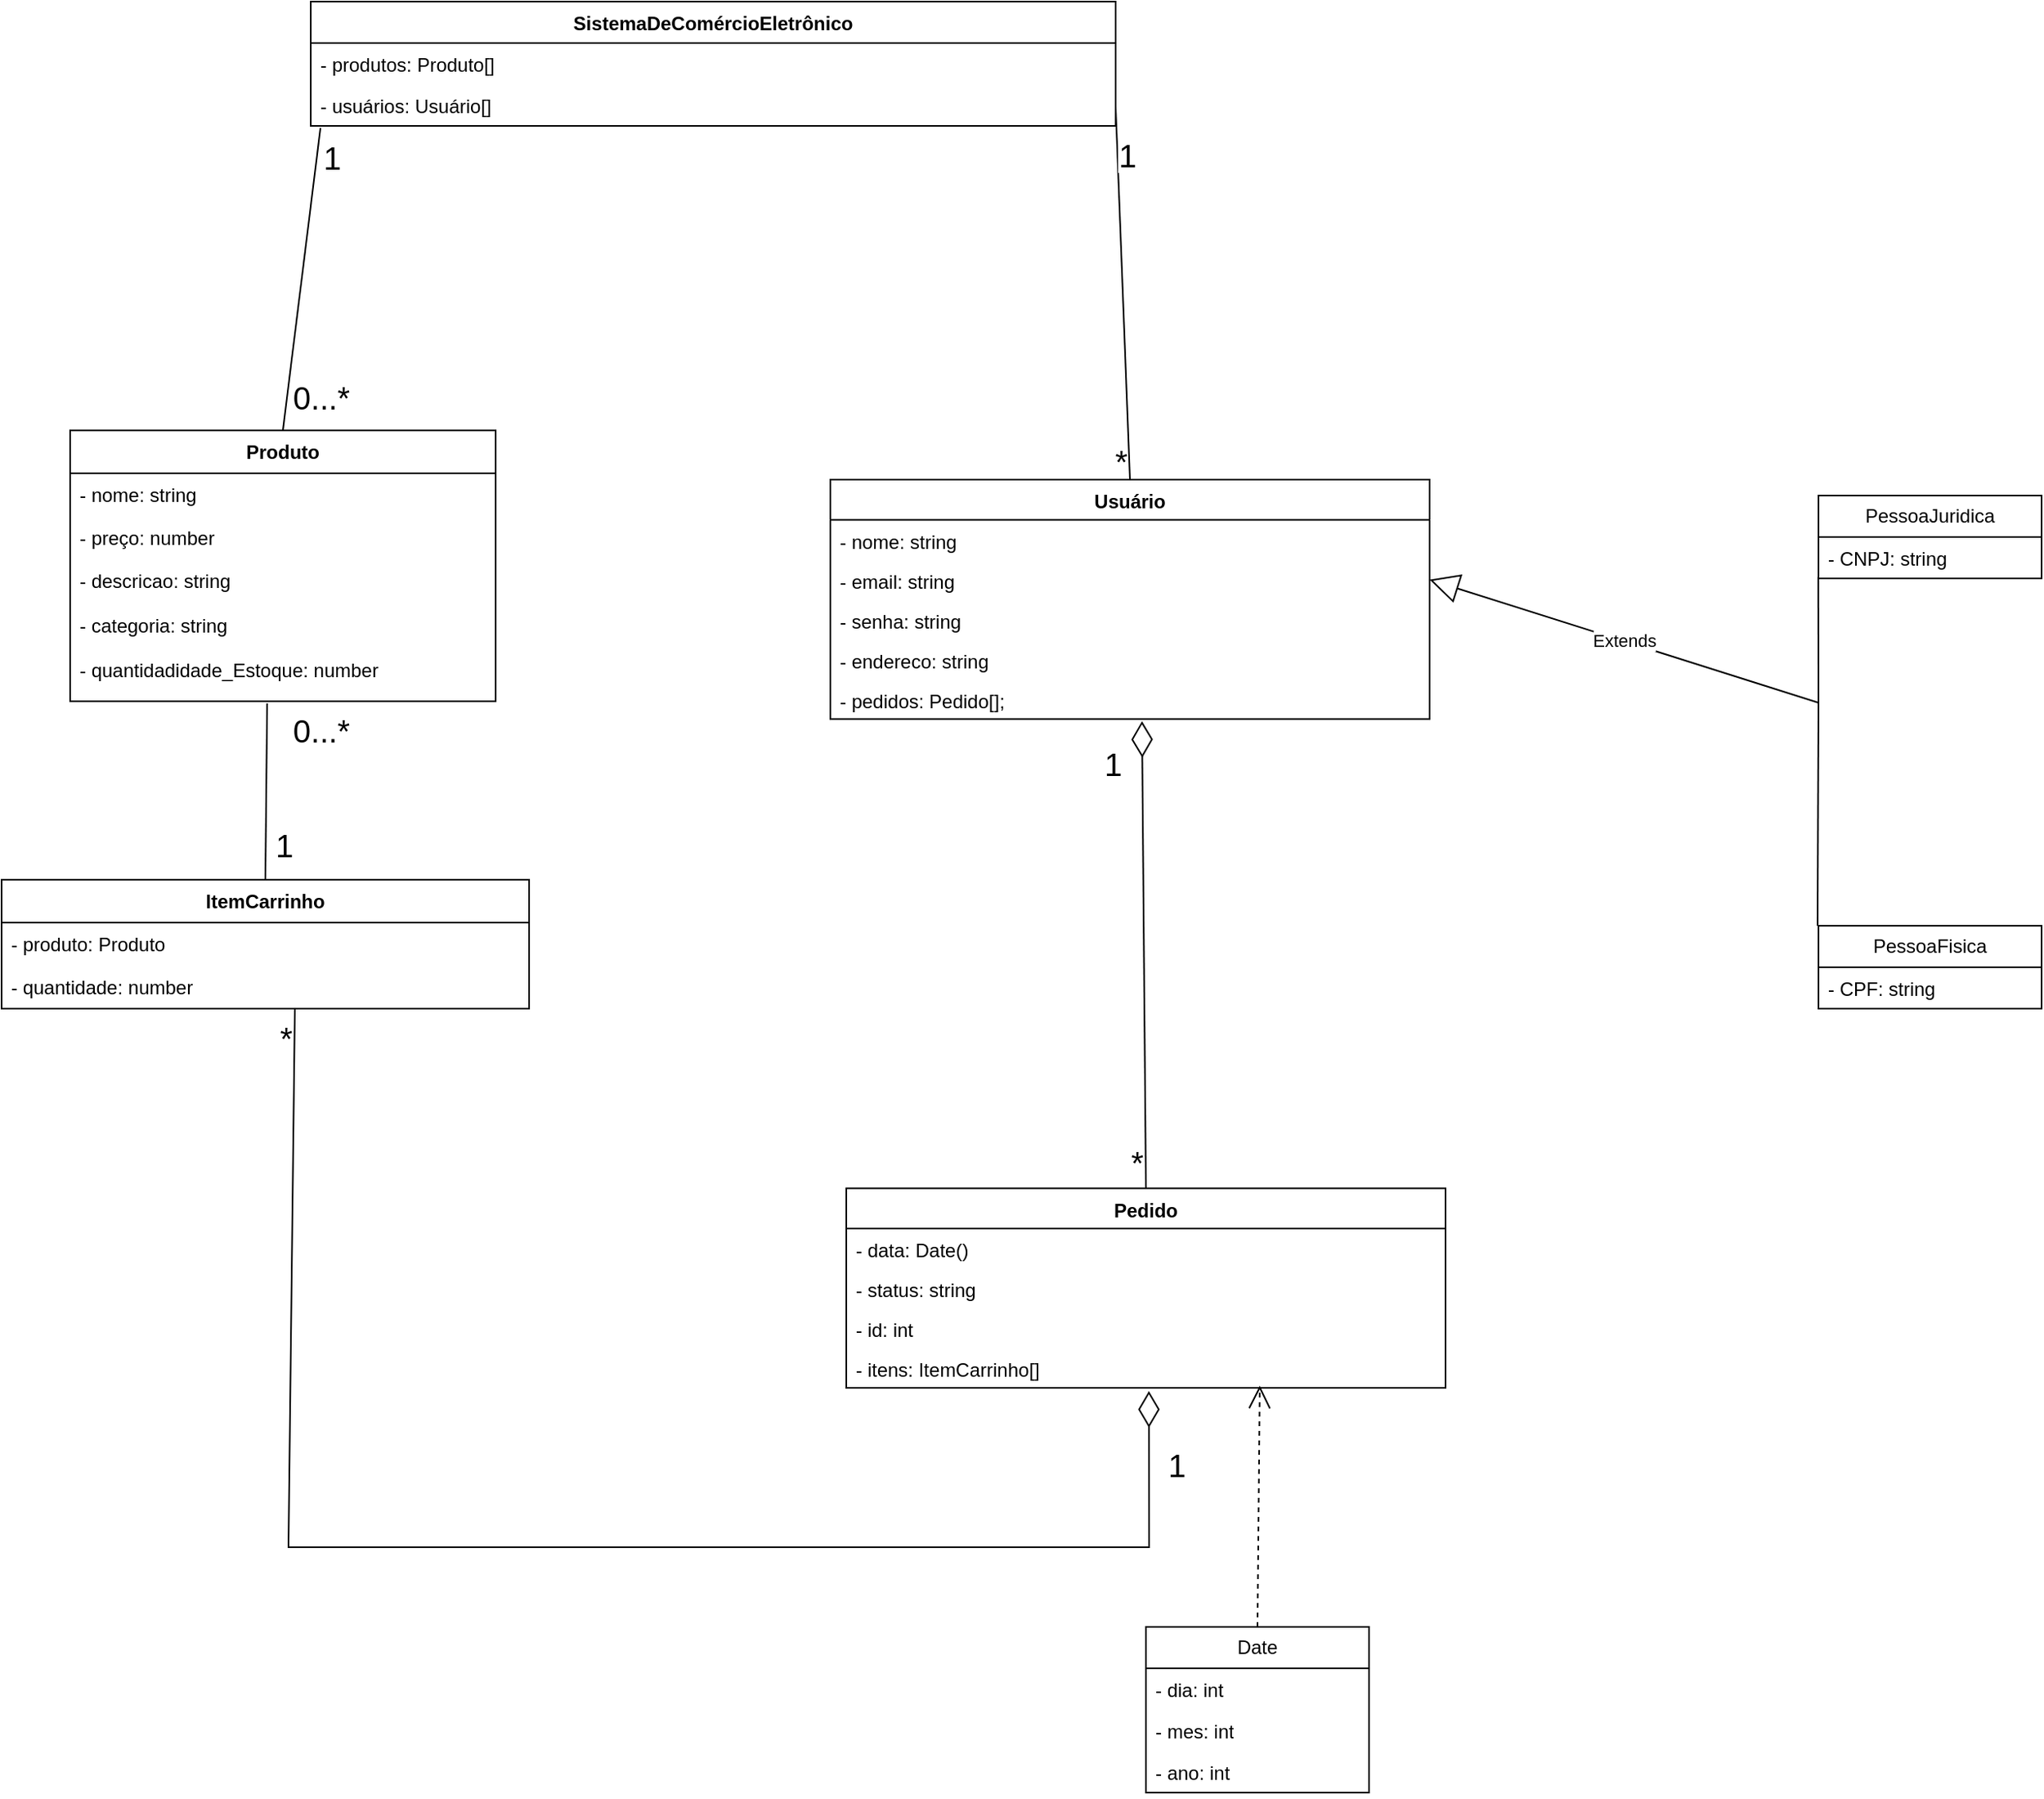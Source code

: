 <mxfile version="22.1.3" type="github">
  <diagram name="Página-1" id="whJht1XOHp7WVKLZD-nA">
    <mxGraphModel dx="1598" dy="894" grid="1" gridSize="10" guides="1" tooltips="1" connect="1" arrows="1" fold="1" page="1" pageScale="1" pageWidth="827" pageHeight="1169" math="0" shadow="0">
      <root>
        <mxCell id="0" />
        <mxCell id="1" parent="0" />
        <mxCell id="ogAuhNkIlZfOTgi34TNQ-88" value="SistemaDeComércioEletrônico" style="swimlane;fontStyle=1;align=center;verticalAlign=top;childLayout=stackLayout;horizontal=1;startSize=26;horizontalStack=0;resizeParent=1;resizeParentMax=0;resizeLast=0;collapsible=0;marginBottom=0;" parent="1" vertex="1">
          <mxGeometry x="414" y="20" width="505" height="78" as="geometry" />
        </mxCell>
        <mxCell id="ogAuhNkIlZfOTgi34TNQ-89" value="- produtos: Produto[]" style="text;strokeColor=none;fillColor=none;align=left;verticalAlign=top;spacingLeft=4;spacingRight=4;overflow=hidden;rotatable=0;points=[[0,0.5],[1,0.5]];portConstraint=eastwest;" parent="ogAuhNkIlZfOTgi34TNQ-88" vertex="1">
          <mxGeometry y="26" width="505" height="26" as="geometry" />
        </mxCell>
        <mxCell id="ogAuhNkIlZfOTgi34TNQ-90" value="- usuários: Usuário[]" style="text;strokeColor=none;fillColor=none;align=left;verticalAlign=top;spacingLeft=4;spacingRight=4;overflow=hidden;rotatable=0;points=[[0,0.5],[1,0.5]];portConstraint=eastwest;" parent="ogAuhNkIlZfOTgi34TNQ-88" vertex="1">
          <mxGeometry y="52" width="505" height="26" as="geometry" />
        </mxCell>
        <mxCell id="ogAuhNkIlZfOTgi34TNQ-98" value="Produto" style="swimlane;fontStyle=1;align=center;verticalAlign=top;childLayout=stackLayout;horizontal=1;startSize=26.857;horizontalStack=0;resizeParent=1;resizeParentMax=0;resizeLast=0;collapsible=0;marginBottom=0;" parent="1" vertex="1">
          <mxGeometry x="263" y="289.13" width="267" height="169.997" as="geometry" />
        </mxCell>
        <mxCell id="ogAuhNkIlZfOTgi34TNQ-99" value="- nome: string" style="text;strokeColor=none;fillColor=none;align=left;verticalAlign=top;spacingLeft=4;spacingRight=4;overflow=hidden;rotatable=0;points=[[0,0.5],[1,0.5]];portConstraint=eastwest;" parent="ogAuhNkIlZfOTgi34TNQ-98" vertex="1">
          <mxGeometry y="26.857" width="267" height="27" as="geometry" />
        </mxCell>
        <mxCell id="ogAuhNkIlZfOTgi34TNQ-100" value="- preço: number" style="text;strokeColor=none;fillColor=none;align=left;verticalAlign=top;spacingLeft=4;spacingRight=4;overflow=hidden;rotatable=0;points=[[0,0.5],[1,0.5]];portConstraint=eastwest;" parent="ogAuhNkIlZfOTgi34TNQ-98" vertex="1">
          <mxGeometry y="53.857" width="267" height="27" as="geometry" />
        </mxCell>
        <mxCell id="ogAuhNkIlZfOTgi34TNQ-101" value="- descricao: string&#xa;&#xa;- categoria: string&#xa;&#xa;- quantidadidade_Estoque: number" style="text;strokeColor=none;fillColor=none;align=left;verticalAlign=top;spacingLeft=4;spacingRight=4;overflow=hidden;rotatable=0;points=[[0,0.5],[1,0.5]];portConstraint=eastwest;" parent="ogAuhNkIlZfOTgi34TNQ-98" vertex="1">
          <mxGeometry y="80.857" width="267" height="89.14" as="geometry" />
        </mxCell>
        <mxCell id="ogAuhNkIlZfOTgi34TNQ-109" value="Usuário" style="swimlane;fontStyle=1;align=center;verticalAlign=top;childLayout=stackLayout;horizontal=1;startSize=25.25;horizontalStack=0;resizeParent=1;resizeParentMax=0;resizeLast=0;collapsible=0;marginBottom=0;" parent="1" vertex="1">
          <mxGeometry x="740" y="320" width="376" height="150.25" as="geometry" />
        </mxCell>
        <mxCell id="ogAuhNkIlZfOTgi34TNQ-110" value="- nome: string" style="text;strokeColor=none;fillColor=none;align=left;verticalAlign=top;spacingLeft=4;spacingRight=4;overflow=hidden;rotatable=0;points=[[0,0.5],[1,0.5]];portConstraint=eastwest;" parent="ogAuhNkIlZfOTgi34TNQ-109" vertex="1">
          <mxGeometry y="25.25" width="376" height="25" as="geometry" />
        </mxCell>
        <mxCell id="ogAuhNkIlZfOTgi34TNQ-111" value="- email: string" style="text;strokeColor=none;fillColor=none;align=left;verticalAlign=top;spacingLeft=4;spacingRight=4;overflow=hidden;rotatable=0;points=[[0,0.5],[1,0.5]];portConstraint=eastwest;" parent="ogAuhNkIlZfOTgi34TNQ-109" vertex="1">
          <mxGeometry y="50.25" width="376" height="25" as="geometry" />
        </mxCell>
        <mxCell id="ogAuhNkIlZfOTgi34TNQ-112" value="- senha: string" style="text;strokeColor=none;fillColor=none;align=left;verticalAlign=top;spacingLeft=4;spacingRight=4;overflow=hidden;rotatable=0;points=[[0,0.5],[1,0.5]];portConstraint=eastwest;" parent="ogAuhNkIlZfOTgi34TNQ-109" vertex="1">
          <mxGeometry y="75.25" width="376" height="25" as="geometry" />
        </mxCell>
        <mxCell id="ogAuhNkIlZfOTgi34TNQ-194" value="- endereco: string" style="text;strokeColor=none;fillColor=none;align=left;verticalAlign=top;spacingLeft=4;spacingRight=4;overflow=hidden;rotatable=0;points=[[0,0.5],[1,0.5]];portConstraint=eastwest;" parent="ogAuhNkIlZfOTgi34TNQ-109" vertex="1">
          <mxGeometry y="100.25" width="376" height="25" as="geometry" />
        </mxCell>
        <mxCell id="ogAuhNkIlZfOTgi34TNQ-195" value="- pedidos: Pedido[];" style="text;strokeColor=none;fillColor=none;align=left;verticalAlign=top;spacingLeft=4;spacingRight=4;overflow=hidden;rotatable=0;points=[[0,0.5],[1,0.5]];portConstraint=eastwest;" parent="ogAuhNkIlZfOTgi34TNQ-109" vertex="1">
          <mxGeometry y="125.25" width="376" height="25" as="geometry" />
        </mxCell>
        <mxCell id="ogAuhNkIlZfOTgi34TNQ-131" value="ItemCarrinho" style="swimlane;fontStyle=1;align=center;verticalAlign=top;childLayout=stackLayout;horizontal=1;startSize=26.857;horizontalStack=0;resizeParent=1;resizeParentMax=0;resizeLast=0;collapsible=0;marginBottom=0;" parent="1" vertex="1">
          <mxGeometry x="220" y="571.14" width="331" height="80.857" as="geometry" />
        </mxCell>
        <mxCell id="ogAuhNkIlZfOTgi34TNQ-132" value="- produto: Produto" style="text;strokeColor=none;fillColor=none;align=left;verticalAlign=top;spacingLeft=4;spacingRight=4;overflow=hidden;rotatable=0;points=[[0,0.5],[1,0.5]];portConstraint=eastwest;" parent="ogAuhNkIlZfOTgi34TNQ-131" vertex="1">
          <mxGeometry y="26.857" width="331" height="27" as="geometry" />
        </mxCell>
        <mxCell id="ogAuhNkIlZfOTgi34TNQ-133" value="- quantidade: number" style="text;strokeColor=none;fillColor=none;align=left;verticalAlign=top;spacingLeft=4;spacingRight=4;overflow=hidden;rotatable=0;points=[[0,0.5],[1,0.5]];portConstraint=eastwest;" parent="ogAuhNkIlZfOTgi34TNQ-131" vertex="1">
          <mxGeometry y="53.857" width="331" height="27" as="geometry" />
        </mxCell>
        <mxCell id="ogAuhNkIlZfOTgi34TNQ-139" value="" style="curved=1;startArrow=none;endArrow=none;endSize=12;exitX=0.012;exitY=1.052;entryX=0.5;entryY=-0.003;endFill=0;exitDx=0;exitDy=0;exitPerimeter=0;" parent="1" source="ogAuhNkIlZfOTgi34TNQ-90" target="ogAuhNkIlZfOTgi34TNQ-98" edge="1">
          <mxGeometry relative="1" as="geometry">
            <Array as="points" />
          </mxGeometry>
        </mxCell>
        <mxCell id="ogAuhNkIlZfOTgi34TNQ-140" value="1" style="edgeLabel;resizable=0;align=left;verticalAlign=top;fontSize=20;" parent="ogAuhNkIlZfOTgi34TNQ-139" vertex="1">
          <mxGeometry x="-1" relative="1" as="geometry" />
        </mxCell>
        <mxCell id="ogAuhNkIlZfOTgi34TNQ-141" value="" style="curved=1;startArrow=none;endArrow=none;endSize=12;exitX=1.001;exitY=0.845;entryX=0.5;entryY=0;endFill=0;" parent="1" source="ogAuhNkIlZfOTgi34TNQ-88" target="ogAuhNkIlZfOTgi34TNQ-109" edge="1">
          <mxGeometry relative="1" as="geometry">
            <Array as="points" />
          </mxGeometry>
        </mxCell>
        <mxCell id="ogAuhNkIlZfOTgi34TNQ-142" value="1" style="edgeLabel;resizable=0;align=left;verticalAlign=top;fontSize=20;" parent="ogAuhNkIlZfOTgi34TNQ-141" vertex="1">
          <mxGeometry x="-1" relative="1" as="geometry">
            <mxPoint y="12" as="offset" />
          </mxGeometry>
        </mxCell>
        <mxCell id="ogAuhNkIlZfOTgi34TNQ-156" value="PessoaJuridica" style="swimlane;fontStyle=0;childLayout=stackLayout;horizontal=1;startSize=26;fillColor=none;horizontalStack=0;resizeParent=1;resizeParentMax=0;resizeLast=0;collapsible=1;marginBottom=0;whiteSpace=wrap;html=1;" parent="1" vertex="1">
          <mxGeometry x="1360" y="330" width="140" height="52" as="geometry">
            <mxRectangle x="1360" y="330" width="120" height="30" as="alternateBounds" />
          </mxGeometry>
        </mxCell>
        <mxCell id="ogAuhNkIlZfOTgi34TNQ-157" value="- CNPJ: string" style="text;strokeColor=none;fillColor=none;align=left;verticalAlign=top;spacingLeft=4;spacingRight=4;overflow=hidden;rotatable=0;points=[[0,0.5],[1,0.5]];portConstraint=eastwest;whiteSpace=wrap;html=1;" parent="ogAuhNkIlZfOTgi34TNQ-156" vertex="1">
          <mxGeometry y="26" width="140" height="26" as="geometry" />
        </mxCell>
        <mxCell id="ogAuhNkIlZfOTgi34TNQ-158" value="PessoaFisica" style="swimlane;fontStyle=0;childLayout=stackLayout;horizontal=1;startSize=26;fillColor=none;horizontalStack=0;resizeParent=1;resizeParentMax=0;resizeLast=0;collapsible=1;marginBottom=0;whiteSpace=wrap;html=1;" parent="1" vertex="1">
          <mxGeometry x="1360" y="600" width="140" height="52" as="geometry" />
        </mxCell>
        <mxCell id="ogAuhNkIlZfOTgi34TNQ-159" value="- CPF: string" style="text;strokeColor=none;fillColor=none;align=left;verticalAlign=top;spacingLeft=4;spacingRight=4;overflow=hidden;rotatable=0;points=[[0,0.5],[1,0.5]];portConstraint=eastwest;whiteSpace=wrap;html=1;" parent="ogAuhNkIlZfOTgi34TNQ-158" vertex="1">
          <mxGeometry y="26" width="140" height="26" as="geometry" />
        </mxCell>
        <mxCell id="ogAuhNkIlZfOTgi34TNQ-160" value="Extends" style="endArrow=block;endSize=16;endFill=0;html=1;rounded=0;entryX=1;entryY=0.5;entryDx=0;entryDy=0;" parent="1" target="ogAuhNkIlZfOTgi34TNQ-111" edge="1">
          <mxGeometry width="160" relative="1" as="geometry">
            <mxPoint x="1360" y="460" as="sourcePoint" />
            <mxPoint x="1200" y="410" as="targetPoint" />
          </mxGeometry>
        </mxCell>
        <mxCell id="ogAuhNkIlZfOTgi34TNQ-164" value="0...*" style="edgeLabel;resizable=0;align=right;verticalAlign=top;fontSize=20;labelBackgroundColor=none;" parent="1" vertex="1">
          <mxGeometry x="439.999" y="249.999" as="geometry" />
        </mxCell>
        <mxCell id="ogAuhNkIlZfOTgi34TNQ-178" value="*" style="edgeLabel;resizable=0;align=right;verticalAlign=top;fontSize=20;labelBackgroundColor=none;" parent="1" vertex="1">
          <mxGeometry x="403.999" y="651.999" as="geometry" />
        </mxCell>
        <mxCell id="ogAuhNkIlZfOTgi34TNQ-183" value="" style="endArrow=none;html=1;rounded=0;entryX=0.5;entryY=0;entryDx=0;entryDy=0;exitX=0.463;exitY=1.016;exitDx=0;exitDy=0;exitPerimeter=0;" parent="1" target="ogAuhNkIlZfOTgi34TNQ-131" edge="1" source="ogAuhNkIlZfOTgi34TNQ-101">
          <mxGeometry width="50" height="50" relative="1" as="geometry">
            <mxPoint x="390" y="470" as="sourcePoint" />
            <mxPoint x="749" y="622" as="targetPoint" />
          </mxGeometry>
        </mxCell>
        <mxCell id="ogAuhNkIlZfOTgi34TNQ-184" value="0...*" style="edgeLabel;resizable=0;align=right;verticalAlign=top;fontSize=20;labelBackgroundColor=none;" parent="1" vertex="1">
          <mxGeometry x="439.999" y="459.129" as="geometry" />
        </mxCell>
        <mxCell id="ogAuhNkIlZfOTgi34TNQ-186" value="1" style="edgeLabel;resizable=0;align=left;verticalAlign=top;fontSize=20;" parent="1" vertex="1">
          <mxGeometry x="390.004" y="531.14" as="geometry" />
        </mxCell>
        <mxCell id="ogAuhNkIlZfOTgi34TNQ-188" value="" style="endArrow=none;html=1;rounded=0;entryX=-0.001;entryY=0.962;entryDx=0;entryDy=0;entryPerimeter=0;" parent="1" target="ogAuhNkIlZfOTgi34TNQ-157" edge="1">
          <mxGeometry width="50" height="50" relative="1" as="geometry">
            <mxPoint x="1360" y="460" as="sourcePoint" />
            <mxPoint x="1080" y="420" as="targetPoint" />
          </mxGeometry>
        </mxCell>
        <mxCell id="ogAuhNkIlZfOTgi34TNQ-189" value="" style="endArrow=none;html=1;rounded=0;" parent="1" edge="1">
          <mxGeometry width="50" height="50" relative="1" as="geometry">
            <mxPoint x="1359.43" y="600" as="sourcePoint" />
            <mxPoint x="1360" y="460" as="targetPoint" />
          </mxGeometry>
        </mxCell>
        <mxCell id="ogAuhNkIlZfOTgi34TNQ-193" value="*" style="edgeLabel;resizable=0;align=right;verticalAlign=top;fontSize=20;labelBackgroundColor=none;" parent="1" vertex="1">
          <mxGeometry x="927.999" y="289.999" as="geometry" />
        </mxCell>
        <mxCell id="ogAuhNkIlZfOTgi34TNQ-196" value="" style="endArrow=diamondThin;endFill=0;endSize=20;html=1;rounded=0;entryX=0.505;entryY=1.08;entryDx=0;entryDy=0;entryPerimeter=0;exitX=0;exitY=0;exitDx=0;exitDy=0;" parent="1" source="ogAuhNkIlZfOTgi34TNQ-178" target="ogAuhNkIlZfOTgi34TNQ-113" edge="1">
          <mxGeometry width="160" relative="1" as="geometry">
            <mxPoint x="410" y="920" as="sourcePoint" />
            <mxPoint x="935.144" y="829.75" as="targetPoint" />
            <Array as="points">
              <mxPoint x="400" y="990" />
              <mxPoint x="680" y="990" />
              <mxPoint x="940" y="990" />
            </Array>
          </mxGeometry>
        </mxCell>
        <mxCell id="ogAuhNkIlZfOTgi34TNQ-203" value="1" style="edgeLabel;resizable=0;align=left;verticalAlign=top;fontSize=20;labelBackgroundColor=none;" parent="1" vertex="1">
          <mxGeometry x="950.004" y="920" as="geometry" />
        </mxCell>
        <mxCell id="ogAuhNkIlZfOTgi34TNQ-205" value="Pedido" style="swimlane;fontStyle=1;align=center;verticalAlign=top;childLayout=stackLayout;horizontal=1;startSize=25.25;horizontalStack=0;resizeParent=1;resizeParentMax=0;resizeLast=0;collapsible=0;marginBottom=0;" parent="1" vertex="1">
          <mxGeometry x="750" y="764.75" width="376" height="125.25" as="geometry" />
        </mxCell>
        <mxCell id="ogAuhNkIlZfOTgi34TNQ-206" value="- data: Date()" style="text;strokeColor=none;fillColor=none;align=left;verticalAlign=top;spacingLeft=4;spacingRight=4;overflow=hidden;rotatable=0;points=[[0,0.5],[1,0.5]];portConstraint=eastwest;" parent="ogAuhNkIlZfOTgi34TNQ-205" vertex="1">
          <mxGeometry y="25.25" width="376" height="25" as="geometry" />
        </mxCell>
        <mxCell id="ogAuhNkIlZfOTgi34TNQ-221" value="- status: string" style="text;strokeColor=none;fillColor=none;align=left;verticalAlign=top;spacingLeft=4;spacingRight=4;overflow=hidden;rotatable=0;points=[[0,0.5],[1,0.5]];portConstraint=eastwest;" parent="ogAuhNkIlZfOTgi34TNQ-205" vertex="1">
          <mxGeometry y="50.25" width="376" height="25" as="geometry" />
        </mxCell>
        <mxCell id="ogAuhNkIlZfOTgi34TNQ-222" value="- id: int" style="text;strokeColor=none;fillColor=none;align=left;verticalAlign=top;spacingLeft=4;spacingRight=4;overflow=hidden;rotatable=0;points=[[0,0.5],[1,0.5]];portConstraint=eastwest;" parent="ogAuhNkIlZfOTgi34TNQ-205" vertex="1">
          <mxGeometry y="75.25" width="376" height="25" as="geometry" />
        </mxCell>
        <mxCell id="ogAuhNkIlZfOTgi34TNQ-113" value="- itens: ItemCarrinho[]" style="text;strokeColor=none;fillColor=none;align=left;verticalAlign=top;spacingLeft=4;spacingRight=4;overflow=hidden;rotatable=0;points=[[0,0.5],[1,0.5]];portConstraint=eastwest;" parent="ogAuhNkIlZfOTgi34TNQ-205" vertex="1">
          <mxGeometry y="100.25" width="376" height="25" as="geometry" />
        </mxCell>
        <mxCell id="ogAuhNkIlZfOTgi34TNQ-215" value="Date" style="swimlane;fontStyle=0;childLayout=stackLayout;horizontal=1;startSize=26;fillColor=none;horizontalStack=0;resizeParent=1;resizeParentMax=0;resizeLast=0;collapsible=1;marginBottom=0;whiteSpace=wrap;html=1;" parent="1" vertex="1">
          <mxGeometry x="938" y="1040" width="140" height="104" as="geometry" />
        </mxCell>
        <mxCell id="ogAuhNkIlZfOTgi34TNQ-216" value="- dia: int" style="text;strokeColor=none;fillColor=none;align=left;verticalAlign=top;spacingLeft=4;spacingRight=4;overflow=hidden;rotatable=0;points=[[0,0.5],[1,0.5]];portConstraint=eastwest;whiteSpace=wrap;html=1;" parent="ogAuhNkIlZfOTgi34TNQ-215" vertex="1">
          <mxGeometry y="26" width="140" height="26" as="geometry" />
        </mxCell>
        <mxCell id="ogAuhNkIlZfOTgi34TNQ-219" value="- mes: int" style="text;strokeColor=none;fillColor=none;align=left;verticalAlign=top;spacingLeft=4;spacingRight=4;overflow=hidden;rotatable=0;points=[[0,0.5],[1,0.5]];portConstraint=eastwest;whiteSpace=wrap;html=1;" parent="ogAuhNkIlZfOTgi34TNQ-215" vertex="1">
          <mxGeometry y="52" width="140" height="26" as="geometry" />
        </mxCell>
        <mxCell id="ogAuhNkIlZfOTgi34TNQ-220" value="- ano: int" style="text;strokeColor=none;fillColor=none;align=left;verticalAlign=top;spacingLeft=4;spacingRight=4;overflow=hidden;rotatable=0;points=[[0,0.5],[1,0.5]];portConstraint=eastwest;whiteSpace=wrap;html=1;" parent="ogAuhNkIlZfOTgi34TNQ-215" vertex="1">
          <mxGeometry y="78" width="140" height="26" as="geometry" />
        </mxCell>
        <mxCell id="ogAuhNkIlZfOTgi34TNQ-223" value="" style="endArrow=diamondThin;html=1;rounded=0;exitX=0.5;exitY=0;exitDx=0;exitDy=0;entryX=0.52;entryY=1.053;entryDx=0;entryDy=0;entryPerimeter=0;endFill=0;endSize=20;" parent="1" source="ogAuhNkIlZfOTgi34TNQ-205" target="ogAuhNkIlZfOTgi34TNQ-195" edge="1">
          <mxGeometry width="50" height="50" relative="1" as="geometry">
            <mxPoint x="910" y="590" as="sourcePoint" />
            <mxPoint x="960" y="540" as="targetPoint" />
          </mxGeometry>
        </mxCell>
        <mxCell id="ogAuhNkIlZfOTgi34TNQ-224" value="1" style="edgeLabel;resizable=0;align=left;verticalAlign=top;fontSize=20;labelBackgroundColor=none;" parent="1" vertex="1">
          <mxGeometry x="910.004" y="480" as="geometry" />
        </mxCell>
        <mxCell id="ogAuhNkIlZfOTgi34TNQ-225" value="*" style="edgeLabel;resizable=0;align=right;verticalAlign=top;fontSize=20;labelBackgroundColor=none;" parent="1" vertex="1">
          <mxGeometry x="937.999" y="729.999" as="geometry" />
        </mxCell>
        <mxCell id="ogAuhNkIlZfOTgi34TNQ-236" value="" style="endArrow=open;endSize=12;dashed=1;html=1;rounded=0;exitX=0.5;exitY=0;exitDx=0;exitDy=0;entryX=0.69;entryY=0.947;entryDx=0;entryDy=0;entryPerimeter=0;" parent="1" source="ogAuhNkIlZfOTgi34TNQ-215" target="ogAuhNkIlZfOTgi34TNQ-113" edge="1">
          <mxGeometry width="160" relative="1" as="geometry">
            <mxPoint x="1178" y="1120" as="sourcePoint" />
            <mxPoint x="1280" y="950" as="targetPoint" />
          </mxGeometry>
        </mxCell>
      </root>
    </mxGraphModel>
  </diagram>
</mxfile>
